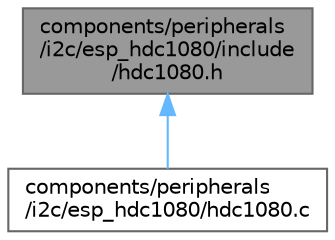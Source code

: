 digraph "components/peripherals/i2c/esp_hdc1080/include/hdc1080.h"
{
 // LATEX_PDF_SIZE
  bgcolor="transparent";
  edge [fontname=Helvetica,fontsize=10,labelfontname=Helvetica,labelfontsize=10];
  node [fontname=Helvetica,fontsize=10,shape=box,height=0.2,width=0.4];
  Node1 [id="Node000001",label="components/peripherals\l/i2c/esp_hdc1080/include\l/hdc1080.h",height=0.2,width=0.4,color="gray40", fillcolor="grey60", style="filled", fontcolor="black",tooltip=" "];
  Node1 -> Node2 [id="edge1_Node000001_Node000002",dir="back",color="steelblue1",style="solid",tooltip=" "];
  Node2 [id="Node000002",label="components/peripherals\l/i2c/esp_hdc1080/hdc1080.c",height=0.2,width=0.4,color="grey40", fillcolor="white", style="filled",URL="$hdc1080_8c.html",tooltip=" "];
}
